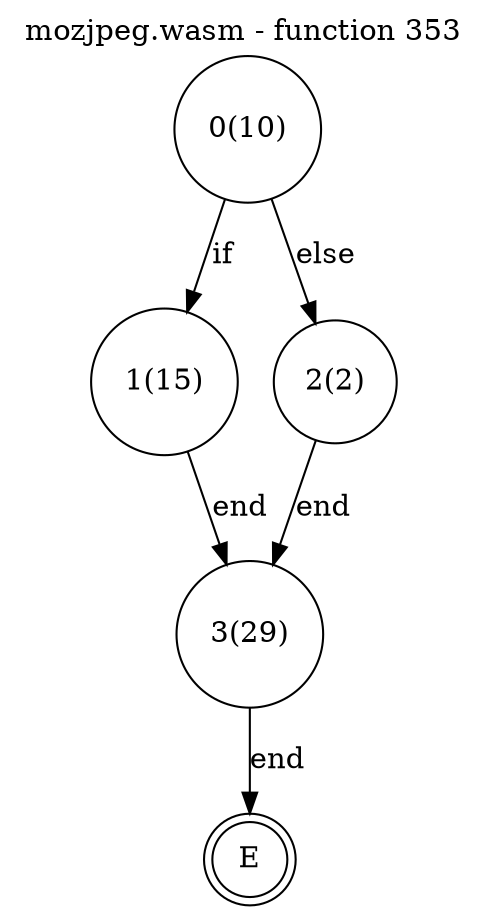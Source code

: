 digraph finite_state_machine {
    label = "mozjpeg.wasm - function 353"
    labelloc =  t
    labelfontsize = 16
    labelfontcolor = black
    labelfontname = "Helvetica"
    node [shape = doublecircle]; E ;
node [shape=circle, fontcolor=black, style="", label="0(10)"]0
node [shape=circle, fontcolor=black, style="", label="1(15)"]1
node [shape=circle, fontcolor=black, style="", label="2(2)"]2
node [shape=circle, fontcolor=black, style="", label="3(29)"]3
node [shape=circle, fontcolor=black, style="", label="E"]E
    0 -> 1[label="if"];
    0 -> 2[label="else"];
    1 -> 3[label="end"];
    2 -> 3[label="end"];
    3 -> E[label="end"];
}
